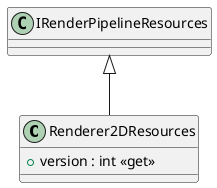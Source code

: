 @startuml
class Renderer2DResources {
    + version : int <<get>>
}
IRenderPipelineResources <|-- Renderer2DResources
@enduml
